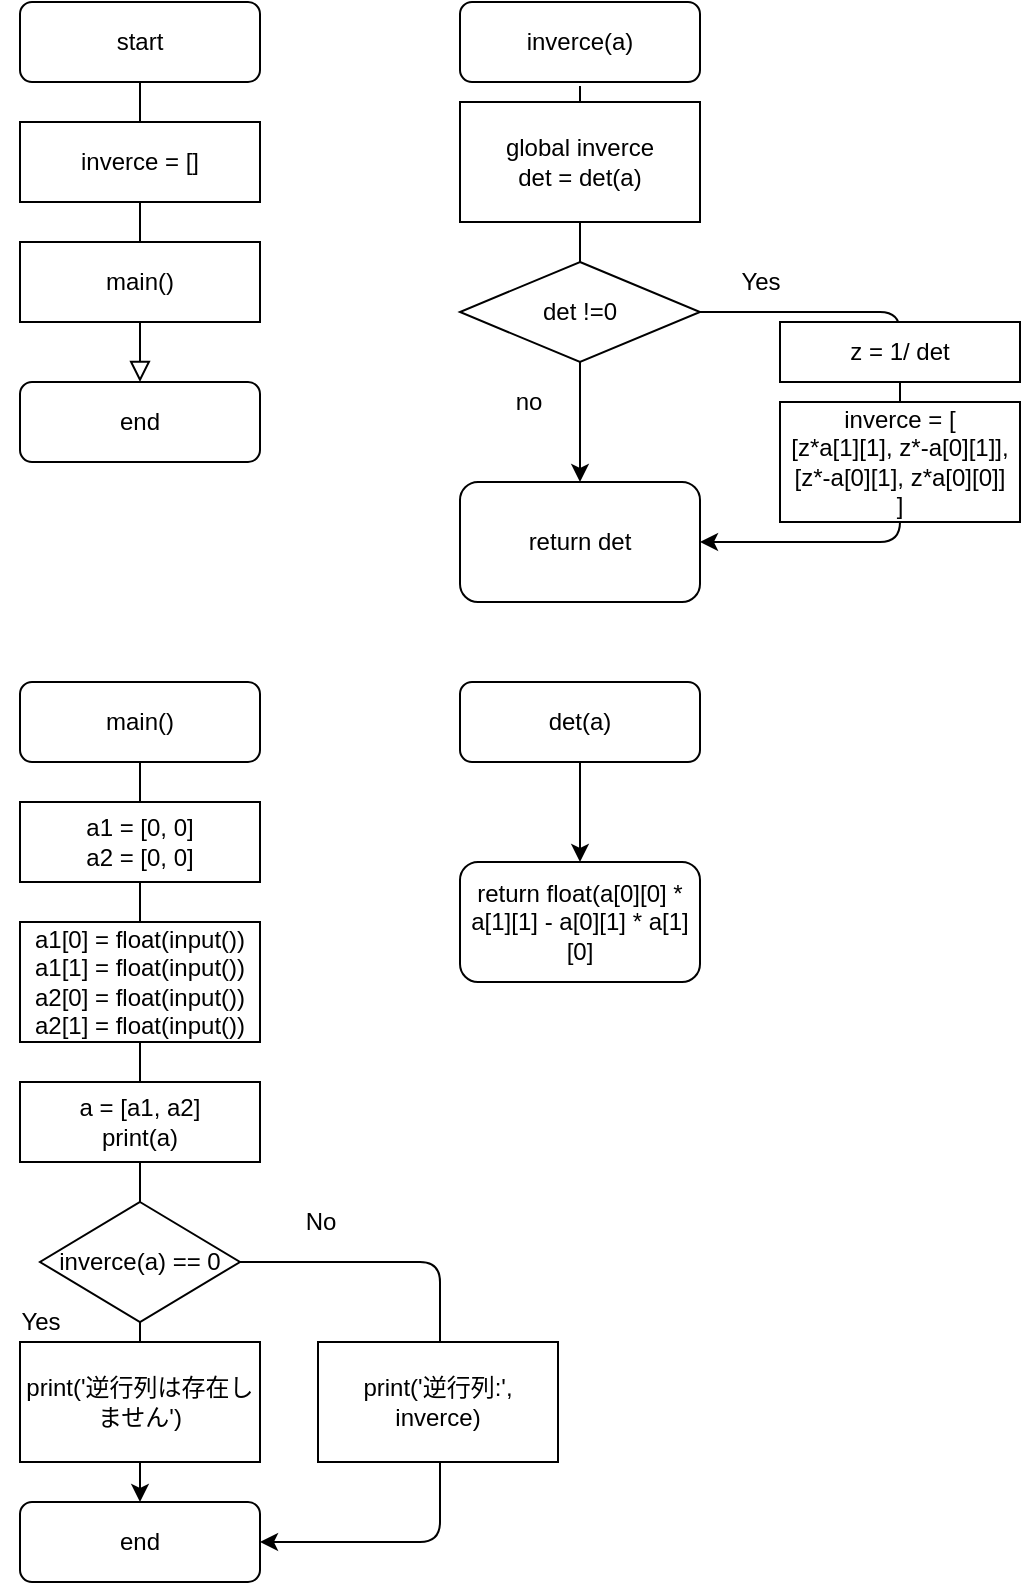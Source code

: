 <mxfile version="14.6.12" type="onedrive"><diagram id="C5RBs43oDa-KdzZeNtuy" name="Page-1"><mxGraphModel dx="700" dy="760" grid="1" gridSize="10" guides="1" tooltips="1" connect="1" arrows="1" fold="1" page="1" pageScale="1" pageWidth="827" pageHeight="1169" math="0" shadow="0"><root><mxCell id="WIyWlLk6GJQsqaUBKTNV-0"/><mxCell id="WIyWlLk6GJQsqaUBKTNV-1" parent="WIyWlLk6GJQsqaUBKTNV-0"/><mxCell id="ZvpHBUmygfdEqQJLiw40-26" value="" style="endArrow=classic;html=1;exitX=1;exitY=0.5;exitDx=0;exitDy=0;entryX=1;entryY=0.5;entryDx=0;entryDy=0;" edge="1" parent="WIyWlLk6GJQsqaUBKTNV-1" source="ZvpHBUmygfdEqQJLiw40-21" target="ZvpHBUmygfdEqQJLiw40-24"><mxGeometry width="50" height="50" relative="1" as="geometry"><mxPoint x="380" y="620" as="sourcePoint"/><mxPoint x="430" y="570" as="targetPoint"/><Array as="points"><mxPoint x="370" y="710"/><mxPoint x="370" y="850"/></Array></mxGeometry></mxCell><mxCell id="ZvpHBUmygfdEqQJLiw40-25" value="" style="endArrow=classic;html=1;exitX=0.5;exitY=1;exitDx=0;exitDy=0;entryX=0.5;entryY=0;entryDx=0;entryDy=0;" edge="1" parent="WIyWlLk6GJQsqaUBKTNV-1" source="ZvpHBUmygfdEqQJLiw40-16" target="ZvpHBUmygfdEqQJLiw40-24"><mxGeometry width="50" height="50" relative="1" as="geometry"><mxPoint x="140" y="680" as="sourcePoint"/><mxPoint x="190" y="630" as="targetPoint"/></mxGeometry></mxCell><mxCell id="ZvpHBUmygfdEqQJLiw40-14" value="" style="endArrow=classic;html=1;exitX=0.5;exitY=-0.133;exitDx=0;exitDy=0;entryX=0.5;entryY=0;entryDx=0;entryDy=0;exitPerimeter=0;" edge="1" parent="WIyWlLk6GJQsqaUBKTNV-1" source="ZvpHBUmygfdEqQJLiw40-5" target="ZvpHBUmygfdEqQJLiw40-7"><mxGeometry width="50" height="50" relative="1" as="geometry"><mxPoint x="410" y="330" as="sourcePoint"/><mxPoint x="460" y="280" as="targetPoint"/></mxGeometry></mxCell><mxCell id="ZvpHBUmygfdEqQJLiw40-10" value="" style="endArrow=classic;html=1;entryX=1;entryY=0.5;entryDx=0;entryDy=0;startArrow=none;" edge="1" parent="WIyWlLk6GJQsqaUBKTNV-1" target="ZvpHBUmygfdEqQJLiw40-7"><mxGeometry width="50" height="50" relative="1" as="geometry"><mxPoint x="540" y="235" as="sourcePoint"/><mxPoint x="200" y="400" as="targetPoint"/><Array as="points"><mxPoint x="600" y="235"/><mxPoint x="600" y="290"/><mxPoint x="600" y="350"/></Array></mxGeometry></mxCell><mxCell id="WIyWlLk6GJQsqaUBKTNV-2" value="" style="rounded=0;html=1;jettySize=auto;orthogonalLoop=1;fontSize=11;endArrow=block;endFill=0;endSize=8;strokeWidth=1;shadow=0;labelBackgroundColor=none;edgeStyle=orthogonalEdgeStyle;startArrow=none;" parent="WIyWlLk6GJQsqaUBKTNV-1" source="ZvpHBUmygfdEqQJLiw40-0" edge="1"><mxGeometry relative="1" as="geometry"><mxPoint x="220" y="270" as="targetPoint"/></mxGeometry></mxCell><mxCell id="WIyWlLk6GJQsqaUBKTNV-3" value="start" style="rounded=1;whiteSpace=wrap;html=1;fontSize=12;glass=0;strokeWidth=1;shadow=0;" parent="WIyWlLk6GJQsqaUBKTNV-1" vertex="1"><mxGeometry x="160" y="80" width="120" height="40" as="geometry"/></mxCell><mxCell id="WIyWlLk6GJQsqaUBKTNV-11" value="end" style="rounded=1;whiteSpace=wrap;html=1;fontSize=12;glass=0;strokeWidth=1;shadow=0;" parent="WIyWlLk6GJQsqaUBKTNV-1" vertex="1"><mxGeometry x="160" y="270" width="120" height="40" as="geometry"/></mxCell><mxCell id="ZvpHBUmygfdEqQJLiw40-1" value="inverce(a)" style="rounded=1;whiteSpace=wrap;html=1;" vertex="1" parent="WIyWlLk6GJQsqaUBKTNV-1"><mxGeometry x="380" y="80" width="120" height="40" as="geometry"/></mxCell><mxCell id="ZvpHBUmygfdEqQJLiw40-0" value="main()" style="rounded=0;whiteSpace=wrap;html=1;" vertex="1" parent="WIyWlLk6GJQsqaUBKTNV-1"><mxGeometry x="160" y="200" width="120" height="40" as="geometry"/></mxCell><mxCell id="ZvpHBUmygfdEqQJLiw40-2" value="" style="rounded=0;html=1;jettySize=auto;orthogonalLoop=1;fontSize=11;endArrow=none;endFill=0;endSize=8;strokeWidth=1;shadow=0;labelBackgroundColor=none;edgeStyle=orthogonalEdgeStyle;startArrow=none;" edge="1" parent="WIyWlLk6GJQsqaUBKTNV-1" source="ZvpHBUmygfdEqQJLiw40-3" target="ZvpHBUmygfdEqQJLiw40-0"><mxGeometry relative="1" as="geometry"><mxPoint x="220" y="120" as="sourcePoint"/><mxPoint x="220" y="270" as="targetPoint"/></mxGeometry></mxCell><mxCell id="ZvpHBUmygfdEqQJLiw40-3" value="inverce = []" style="rounded=0;whiteSpace=wrap;html=1;" vertex="1" parent="WIyWlLk6GJQsqaUBKTNV-1"><mxGeometry x="160" y="140" width="120" height="40" as="geometry"/></mxCell><mxCell id="ZvpHBUmygfdEqQJLiw40-4" value="" style="rounded=0;html=1;jettySize=auto;orthogonalLoop=1;fontSize=11;endArrow=none;endFill=0;endSize=8;strokeWidth=1;shadow=0;labelBackgroundColor=none;edgeStyle=orthogonalEdgeStyle;" edge="1" parent="WIyWlLk6GJQsqaUBKTNV-1" source="WIyWlLk6GJQsqaUBKTNV-3" target="ZvpHBUmygfdEqQJLiw40-3"><mxGeometry relative="1" as="geometry"><mxPoint x="220" y="120" as="sourcePoint"/><mxPoint x="220" y="200" as="targetPoint"/></mxGeometry></mxCell><mxCell id="ZvpHBUmygfdEqQJLiw40-5" value="global inverce&lt;br&gt;det = det(a)" style="rounded=0;whiteSpace=wrap;html=1;" vertex="1" parent="WIyWlLk6GJQsqaUBKTNV-1"><mxGeometry x="380" y="130" width="120" height="60" as="geometry"/></mxCell><mxCell id="ZvpHBUmygfdEqQJLiw40-6" value="det !=0" style="rhombus;whiteSpace=wrap;html=1;" vertex="1" parent="WIyWlLk6GJQsqaUBKTNV-1"><mxGeometry x="380" y="210" width="120" height="50" as="geometry"/></mxCell><mxCell id="ZvpHBUmygfdEqQJLiw40-7" value="return det" style="rounded=1;whiteSpace=wrap;html=1;" vertex="1" parent="WIyWlLk6GJQsqaUBKTNV-1"><mxGeometry x="380" y="320" width="120" height="60" as="geometry"/></mxCell><mxCell id="ZvpHBUmygfdEqQJLiw40-8" value="z = 1/ det" style="rounded=0;whiteSpace=wrap;html=1;" vertex="1" parent="WIyWlLk6GJQsqaUBKTNV-1"><mxGeometry x="540" y="240" width="120" height="30" as="geometry"/></mxCell><mxCell id="ZvpHBUmygfdEqQJLiw40-9" value="inverce = [&lt;br&gt;[z*a[1][1], z*-a[0][1]], &lt;br&gt;[z*-a[0][1], z*a[0][0]]&lt;br&gt;]" style="rounded=0;whiteSpace=wrap;html=1;" vertex="1" parent="WIyWlLk6GJQsqaUBKTNV-1"><mxGeometry x="540" y="280" width="120" height="60" as="geometry"/></mxCell><mxCell id="ZvpHBUmygfdEqQJLiw40-11" value="Yes" style="text;html=1;align=center;verticalAlign=middle;resizable=0;points=[];autosize=1;strokeColor=none;" vertex="1" parent="WIyWlLk6GJQsqaUBKTNV-1"><mxGeometry x="510" y="210" width="40" height="20" as="geometry"/></mxCell><mxCell id="ZvpHBUmygfdEqQJLiw40-12" value="" style="endArrow=none;html=1;exitX=1;exitY=0.5;exitDx=0;exitDy=0;" edge="1" parent="WIyWlLk6GJQsqaUBKTNV-1" source="ZvpHBUmygfdEqQJLiw40-6"><mxGeometry width="50" height="50" relative="1" as="geometry"><mxPoint x="500" y="235" as="sourcePoint"/><mxPoint x="540" y="235" as="targetPoint"/><Array as="points"/></mxGeometry></mxCell><mxCell id="ZvpHBUmygfdEqQJLiw40-15" value="no" style="text;html=1;align=center;verticalAlign=middle;resizable=0;points=[];autosize=1;strokeColor=none;" vertex="1" parent="WIyWlLk6GJQsqaUBKTNV-1"><mxGeometry x="399" y="270" width="30" height="20" as="geometry"/></mxCell><mxCell id="ZvpHBUmygfdEqQJLiw40-16" value="main()" style="rounded=1;whiteSpace=wrap;html=1;" vertex="1" parent="WIyWlLk6GJQsqaUBKTNV-1"><mxGeometry x="160" y="420" width="120" height="40" as="geometry"/></mxCell><mxCell id="ZvpHBUmygfdEqQJLiw40-17" value="a1 = [0, 0]&lt;br&gt;a2 = [0, 0]" style="rounded=0;whiteSpace=wrap;html=1;" vertex="1" parent="WIyWlLk6GJQsqaUBKTNV-1"><mxGeometry x="160" y="480" width="120" height="40" as="geometry"/></mxCell><mxCell id="ZvpHBUmygfdEqQJLiw40-18" value="a1[0] = float(input())&lt;br&gt;a1[1] = float(input())&lt;br&gt;a2[0] = float(input())&lt;br&gt;a2[1] = float(input())" style="rounded=0;whiteSpace=wrap;html=1;" vertex="1" parent="WIyWlLk6GJQsqaUBKTNV-1"><mxGeometry x="160" y="540" width="120" height="60" as="geometry"/></mxCell><mxCell id="ZvpHBUmygfdEqQJLiw40-19" value="a = [a1, a2]&lt;br&gt;print(a)" style="rounded=0;whiteSpace=wrap;html=1;" vertex="1" parent="WIyWlLk6GJQsqaUBKTNV-1"><mxGeometry x="160" y="620" width="120" height="40" as="geometry"/></mxCell><mxCell id="ZvpHBUmygfdEqQJLiw40-21" value="inverce(a) == 0" style="rhombus;whiteSpace=wrap;html=1;" vertex="1" parent="WIyWlLk6GJQsqaUBKTNV-1"><mxGeometry x="170" y="680" width="100" height="60" as="geometry"/></mxCell><mxCell id="ZvpHBUmygfdEqQJLiw40-22" value="print('逆行列は存在しません')" style="rounded=0;whiteSpace=wrap;html=1;" vertex="1" parent="WIyWlLk6GJQsqaUBKTNV-1"><mxGeometry x="160" y="750" width="120" height="60" as="geometry"/></mxCell><mxCell id="ZvpHBUmygfdEqQJLiw40-23" value="print('逆行列:', inverce)" style="rounded=0;whiteSpace=wrap;html=1;" vertex="1" parent="WIyWlLk6GJQsqaUBKTNV-1"><mxGeometry x="309" y="750" width="120" height="60" as="geometry"/></mxCell><mxCell id="ZvpHBUmygfdEqQJLiw40-24" value="end" style="rounded=1;whiteSpace=wrap;html=1;" vertex="1" parent="WIyWlLk6GJQsqaUBKTNV-1"><mxGeometry x="160" y="830" width="120" height="40" as="geometry"/></mxCell><mxCell id="ZvpHBUmygfdEqQJLiw40-27" value="No" style="text;html=1;align=center;verticalAlign=middle;resizable=0;points=[];autosize=1;strokeColor=none;" vertex="1" parent="WIyWlLk6GJQsqaUBKTNV-1"><mxGeometry x="295" y="680" width="30" height="20" as="geometry"/></mxCell><mxCell id="ZvpHBUmygfdEqQJLiw40-28" value="Yes" style="text;html=1;align=center;verticalAlign=middle;resizable=0;points=[];autosize=1;strokeColor=none;" vertex="1" parent="WIyWlLk6GJQsqaUBKTNV-1"><mxGeometry x="150" y="730" width="40" height="20" as="geometry"/></mxCell><mxCell id="ZvpHBUmygfdEqQJLiw40-30" value="det(a)" style="rounded=1;whiteSpace=wrap;html=1;" vertex="1" parent="WIyWlLk6GJQsqaUBKTNV-1"><mxGeometry x="380" y="420" width="120" height="40" as="geometry"/></mxCell><mxCell id="ZvpHBUmygfdEqQJLiw40-31" value="return float(a[0][0] * a[1][1] - a[0][1] * a[1][0]" style="rounded=1;whiteSpace=wrap;html=1;" vertex="1" parent="WIyWlLk6GJQsqaUBKTNV-1"><mxGeometry x="380" y="510" width="120" height="60" as="geometry"/></mxCell><mxCell id="ZvpHBUmygfdEqQJLiw40-32" value="" style="endArrow=classic;html=1;exitX=0.5;exitY=1;exitDx=0;exitDy=0;entryX=0.5;entryY=0;entryDx=0;entryDy=0;" edge="1" parent="WIyWlLk6GJQsqaUBKTNV-1" source="ZvpHBUmygfdEqQJLiw40-30" target="ZvpHBUmygfdEqQJLiw40-31"><mxGeometry width="50" height="50" relative="1" as="geometry"><mxPoint x="550" y="520" as="sourcePoint"/><mxPoint x="600" y="470" as="targetPoint"/></mxGeometry></mxCell></root></mxGraphModel></diagram></mxfile>
